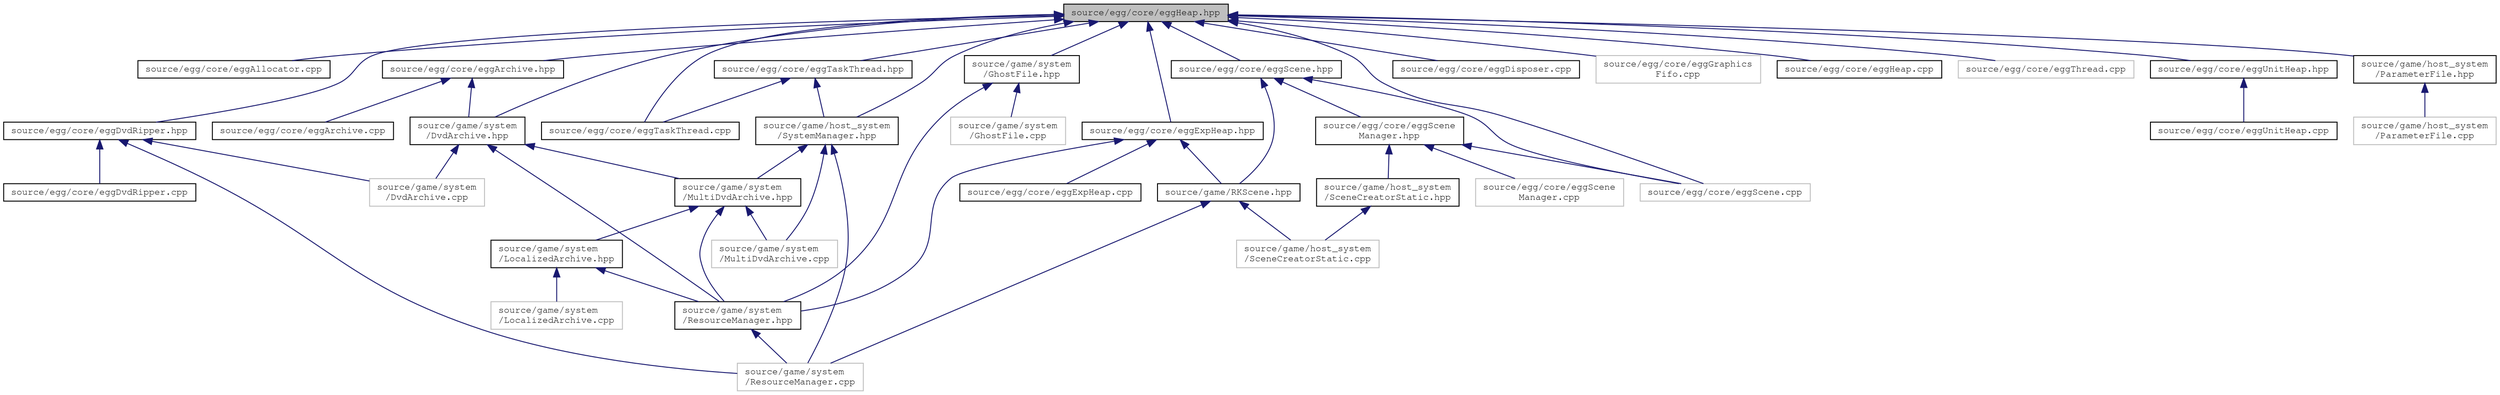 digraph "source/egg/core/eggHeap.hpp"
{
 // LATEX_PDF_SIZE
  edge [fontname="FreeMono",fontsize="10",labelfontname="FreeMono",labelfontsize="10"];
  node [fontname="FreeMono",fontsize="10",shape=record];
  Node1 [label="source/egg/core/eggHeap.hpp",height=0.2,width=0.4,color="black", fillcolor="grey75", style="filled", fontcolor="black",tooltip="Base Heap class."];
  Node1 -> Node2 [dir="back",color="midnightblue",fontsize="10",style="solid",fontname="FreeMono"];
  Node2 [label="source/egg/core/eggAllocator.cpp",height=0.2,width=0.4,color="black", fillcolor="white", style="filled",URL="$egg_allocator_8cpp.html",tooltip="Implementation for the allocator wrapper."];
  Node1 -> Node3 [dir="back",color="midnightblue",fontsize="10",style="solid",fontname="FreeMono"];
  Node3 [label="source/egg/core/eggArchive.hpp",height=0.2,width=0.4,color="black", fillcolor="white", style="filled",URL="$egg_archive_8hpp.html",tooltip="A read-only view of a \"dolphin archive\" .arc file."];
  Node3 -> Node4 [dir="back",color="midnightblue",fontsize="10",style="solid",fontname="FreeMono"];
  Node4 [label="source/egg/core/eggArchive.cpp",height=0.2,width=0.4,color="black", fillcolor="white", style="filled",URL="$egg_archive_8cpp.html",tooltip="TODO."];
  Node3 -> Node5 [dir="back",color="midnightblue",fontsize="10",style="solid",fontname="FreeMono"];
  Node5 [label="source/game/system\l/DvdArchive.hpp",height=0.2,width=0.4,color="black", fillcolor="white", style="filled",URL="$_dvd_archive_8hpp_source.html",tooltip=" "];
  Node5 -> Node6 [dir="back",color="midnightblue",fontsize="10",style="solid",fontname="FreeMono"];
  Node6 [label="source/game/system\l/DvdArchive.cpp",height=0.2,width=0.4,color="grey75", fillcolor="white", style="filled",tooltip=" "];
  Node5 -> Node7 [dir="back",color="midnightblue",fontsize="10",style="solid",fontname="FreeMono"];
  Node7 [label="source/game/system\l/MultiDvdArchive.hpp",height=0.2,width=0.4,color="black", fillcolor="white", style="filled",URL="$_multi_dvd_archive_8hpp_source.html",tooltip=" "];
  Node7 -> Node8 [dir="back",color="midnightblue",fontsize="10",style="solid",fontname="FreeMono"];
  Node8 [label="source/game/system\l/LocalizedArchive.hpp",height=0.2,width=0.4,color="black", fillcolor="white", style="filled",URL="$_localized_archive_8hpp_source.html",tooltip=" "];
  Node8 -> Node9 [dir="back",color="midnightblue",fontsize="10",style="solid",fontname="FreeMono"];
  Node9 [label="source/game/system\l/LocalizedArchive.cpp",height=0.2,width=0.4,color="grey75", fillcolor="white", style="filled",tooltip=" "];
  Node8 -> Node10 [dir="back",color="midnightblue",fontsize="10",style="solid",fontname="FreeMono"];
  Node10 [label="source/game/system\l/ResourceManager.hpp",height=0.2,width=0.4,color="black", fillcolor="white", style="filled",URL="$_resource_manager_8hpp_source.html",tooltip=" "];
  Node10 -> Node11 [dir="back",color="midnightblue",fontsize="10",style="solid",fontname="FreeMono"];
  Node11 [label="source/game/system\l/ResourceManager.cpp",height=0.2,width=0.4,color="grey75", fillcolor="white", style="filled",tooltip=" "];
  Node7 -> Node12 [dir="back",color="midnightblue",fontsize="10",style="solid",fontname="FreeMono"];
  Node12 [label="source/game/system\l/MultiDvdArchive.cpp",height=0.2,width=0.4,color="grey75", fillcolor="white", style="filled",tooltip=" "];
  Node7 -> Node10 [dir="back",color="midnightblue",fontsize="10",style="solid",fontname="FreeMono"];
  Node5 -> Node10 [dir="back",color="midnightblue",fontsize="10",style="solid",fontname="FreeMono"];
  Node1 -> Node13 [dir="back",color="midnightblue",fontsize="10",style="solid",fontname="FreeMono"];
  Node13 [label="source/egg/core/eggDisposer.cpp",height=0.2,width=0.4,color="black", fillcolor="white", style="filled",URL="$egg_disposer_8cpp.html",tooltip="Disposer implementations."];
  Node1 -> Node14 [dir="back",color="midnightblue",fontsize="10",style="solid",fontname="FreeMono"];
  Node14 [label="source/egg/core/eggDvdRipper.hpp",height=0.2,width=0.4,color="black", fillcolor="white", style="filled",URL="$egg_dvd_ripper_8hpp.html",tooltip="Headers for the EGG DVD ripper."];
  Node14 -> Node15 [dir="back",color="midnightblue",fontsize="10",style="solid",fontname="FreeMono"];
  Node15 [label="source/egg/core/eggDvdRipper.cpp",height=0.2,width=0.4,color="black", fillcolor="white", style="filled",URL="$egg_dvd_ripper_8cpp.html",tooltip="Implementations for the EGG DVD ripper."];
  Node14 -> Node6 [dir="back",color="midnightblue",fontsize="10",style="solid",fontname="FreeMono"];
  Node14 -> Node11 [dir="back",color="midnightblue",fontsize="10",style="solid",fontname="FreeMono"];
  Node1 -> Node16 [dir="back",color="midnightblue",fontsize="10",style="solid",fontname="FreeMono"];
  Node16 [label="source/egg/core/eggExpHeap.hpp",height=0.2,width=0.4,color="black", fillcolor="white", style="filled",URL="$egg_exp_heap_8hpp.html",tooltip="EGG wraper for expanded heaps header."];
  Node16 -> Node17 [dir="back",color="midnightblue",fontsize="10",style="solid",fontname="FreeMono"];
  Node17 [label="source/egg/core/eggExpHeap.cpp",height=0.2,width=0.4,color="black", fillcolor="white", style="filled",URL="$egg_exp_heap_8cpp.html",tooltip="EGG wraper for expanded heaps implementation."];
  Node16 -> Node18 [dir="back",color="midnightblue",fontsize="10",style="solid",fontname="FreeMono"];
  Node18 [label="source/game/RKScene.hpp",height=0.2,width=0.4,color="black", fillcolor="white", style="filled",URL="$_r_k_scene_8hpp_source.html",tooltip=" "];
  Node18 -> Node19 [dir="back",color="midnightblue",fontsize="10",style="solid",fontname="FreeMono"];
  Node19 [label="source/game/host_system\l/SceneCreatorStatic.cpp",height=0.2,width=0.4,color="grey75", fillcolor="white", style="filled",tooltip=" "];
  Node18 -> Node11 [dir="back",color="midnightblue",fontsize="10",style="solid",fontname="FreeMono"];
  Node16 -> Node10 [dir="back",color="midnightblue",fontsize="10",style="solid",fontname="FreeMono"];
  Node1 -> Node20 [dir="back",color="midnightblue",fontsize="10",style="solid",fontname="FreeMono"];
  Node20 [label="source/egg/core/eggGraphics\lFifo.cpp",height=0.2,width=0.4,color="grey75", fillcolor="white", style="filled",tooltip=" "];
  Node1 -> Node21 [dir="back",color="midnightblue",fontsize="10",style="solid",fontname="FreeMono"];
  Node21 [label="source/egg/core/eggHeap.cpp",height=0.2,width=0.4,color="black", fillcolor="white", style="filled",URL="$egg_heap_8cpp.html",tooltip="Heap implementations."];
  Node1 -> Node22 [dir="back",color="midnightblue",fontsize="10",style="solid",fontname="FreeMono"];
  Node22 [label="source/egg/core/eggScene.cpp",height=0.2,width=0.4,color="grey75", fillcolor="white", style="filled",tooltip=" "];
  Node1 -> Node23 [dir="back",color="midnightblue",fontsize="10",style="solid",fontname="FreeMono"];
  Node23 [label="source/egg/core/eggScene.hpp",height=0.2,width=0.4,color="black", fillcolor="white", style="filled",URL="$egg_scene_8hpp.html",tooltip="TODO."];
  Node23 -> Node22 [dir="back",color="midnightblue",fontsize="10",style="solid",fontname="FreeMono"];
  Node23 -> Node24 [dir="back",color="midnightblue",fontsize="10",style="solid",fontname="FreeMono"];
  Node24 [label="source/egg/core/eggScene\lManager.hpp",height=0.2,width=0.4,color="black", fillcolor="white", style="filled",URL="$egg_scene_manager_8hpp_source.html",tooltip=" "];
  Node24 -> Node22 [dir="back",color="midnightblue",fontsize="10",style="solid",fontname="FreeMono"];
  Node24 -> Node25 [dir="back",color="midnightblue",fontsize="10",style="solid",fontname="FreeMono"];
  Node25 [label="source/egg/core/eggScene\lManager.cpp",height=0.2,width=0.4,color="grey75", fillcolor="white", style="filled",tooltip=" "];
  Node24 -> Node26 [dir="back",color="midnightblue",fontsize="10",style="solid",fontname="FreeMono"];
  Node26 [label="source/game/host_system\l/SceneCreatorStatic.hpp",height=0.2,width=0.4,color="black", fillcolor="white", style="filled",URL="$_scene_creator_static_8hpp.html",tooltip="Static scene creator starts the boostrap scene."];
  Node26 -> Node19 [dir="back",color="midnightblue",fontsize="10",style="solid",fontname="FreeMono"];
  Node23 -> Node18 [dir="back",color="midnightblue",fontsize="10",style="solid",fontname="FreeMono"];
  Node1 -> Node27 [dir="back",color="midnightblue",fontsize="10",style="solid",fontname="FreeMono"];
  Node27 [label="source/egg/core/eggTaskThread.cpp",height=0.2,width=0.4,color="black", fillcolor="white", style="filled",URL="$egg_task_thread_8cpp.html",tooltip="TODO."];
  Node1 -> Node28 [dir="back",color="midnightblue",fontsize="10",style="solid",fontname="FreeMono"];
  Node28 [label="source/egg/core/eggTaskThread.hpp",height=0.2,width=0.4,color="black", fillcolor="white", style="filled",URL="$egg_task_thread_8hpp.html",tooltip="TODO."];
  Node28 -> Node27 [dir="back",color="midnightblue",fontsize="10",style="solid",fontname="FreeMono"];
  Node28 -> Node29 [dir="back",color="midnightblue",fontsize="10",style="solid",fontname="FreeMono"];
  Node29 [label="source/game/host_system\l/SystemManager.hpp",height=0.2,width=0.4,color="black", fillcolor="white", style="filled",URL="$_system_manager_8hpp.html",tooltip="System Manager."];
  Node29 -> Node12 [dir="back",color="midnightblue",fontsize="10",style="solid",fontname="FreeMono"];
  Node29 -> Node7 [dir="back",color="midnightblue",fontsize="10",style="solid",fontname="FreeMono"];
  Node29 -> Node11 [dir="back",color="midnightblue",fontsize="10",style="solid",fontname="FreeMono"];
  Node1 -> Node30 [dir="back",color="midnightblue",fontsize="10",style="solid",fontname="FreeMono"];
  Node30 [label="source/egg/core/eggThread.cpp",height=0.2,width=0.4,color="grey75", fillcolor="white", style="filled",tooltip=" "];
  Node1 -> Node31 [dir="back",color="midnightblue",fontsize="10",style="solid",fontname="FreeMono"];
  Node31 [label="source/egg/core/eggUnitHeap.hpp",height=0.2,width=0.4,color="black", fillcolor="white", style="filled",URL="$egg_unit_heap_8hpp.html",tooltip="EGG wraper for unit heaps (each element uniform size)."];
  Node31 -> Node32 [dir="back",color="midnightblue",fontsize="10",style="solid",fontname="FreeMono"];
  Node32 [label="source/egg/core/eggUnitHeap.cpp",height=0.2,width=0.4,color="black", fillcolor="white", style="filled",URL="$egg_unit_heap_8cpp.html",tooltip="EGG wraper for unit heaps (each element uniform size)."];
  Node1 -> Node33 [dir="back",color="midnightblue",fontsize="10",style="solid",fontname="FreeMono"];
  Node33 [label="source/game/host_system\l/ParameterFile.hpp",height=0.2,width=0.4,color="black", fillcolor="white", style="filled",URL="$_parameter_file_8hpp.html",tooltip="Contains reading code for an unused 'Parameter' file."];
  Node33 -> Node34 [dir="back",color="midnightblue",fontsize="10",style="solid",fontname="FreeMono"];
  Node34 [label="source/game/host_system\l/ParameterFile.cpp",height=0.2,width=0.4,color="grey75", fillcolor="white", style="filled",tooltip=" "];
  Node1 -> Node29 [dir="back",color="midnightblue",fontsize="10",style="solid",fontname="FreeMono"];
  Node1 -> Node5 [dir="back",color="midnightblue",fontsize="10",style="solid",fontname="FreeMono"];
  Node1 -> Node35 [dir="back",color="midnightblue",fontsize="10",style="solid",fontname="FreeMono"];
  Node35 [label="source/game/system\l/GhostFile.hpp",height=0.2,width=0.4,color="black", fillcolor="white", style="filled",URL="$_ghost_file_8hpp_source.html",tooltip=" "];
  Node35 -> Node36 [dir="back",color="midnightblue",fontsize="10",style="solid",fontname="FreeMono"];
  Node36 [label="source/game/system\l/GhostFile.cpp",height=0.2,width=0.4,color="grey75", fillcolor="white", style="filled",tooltip=" "];
  Node35 -> Node10 [dir="back",color="midnightblue",fontsize="10",style="solid",fontname="FreeMono"];
}
